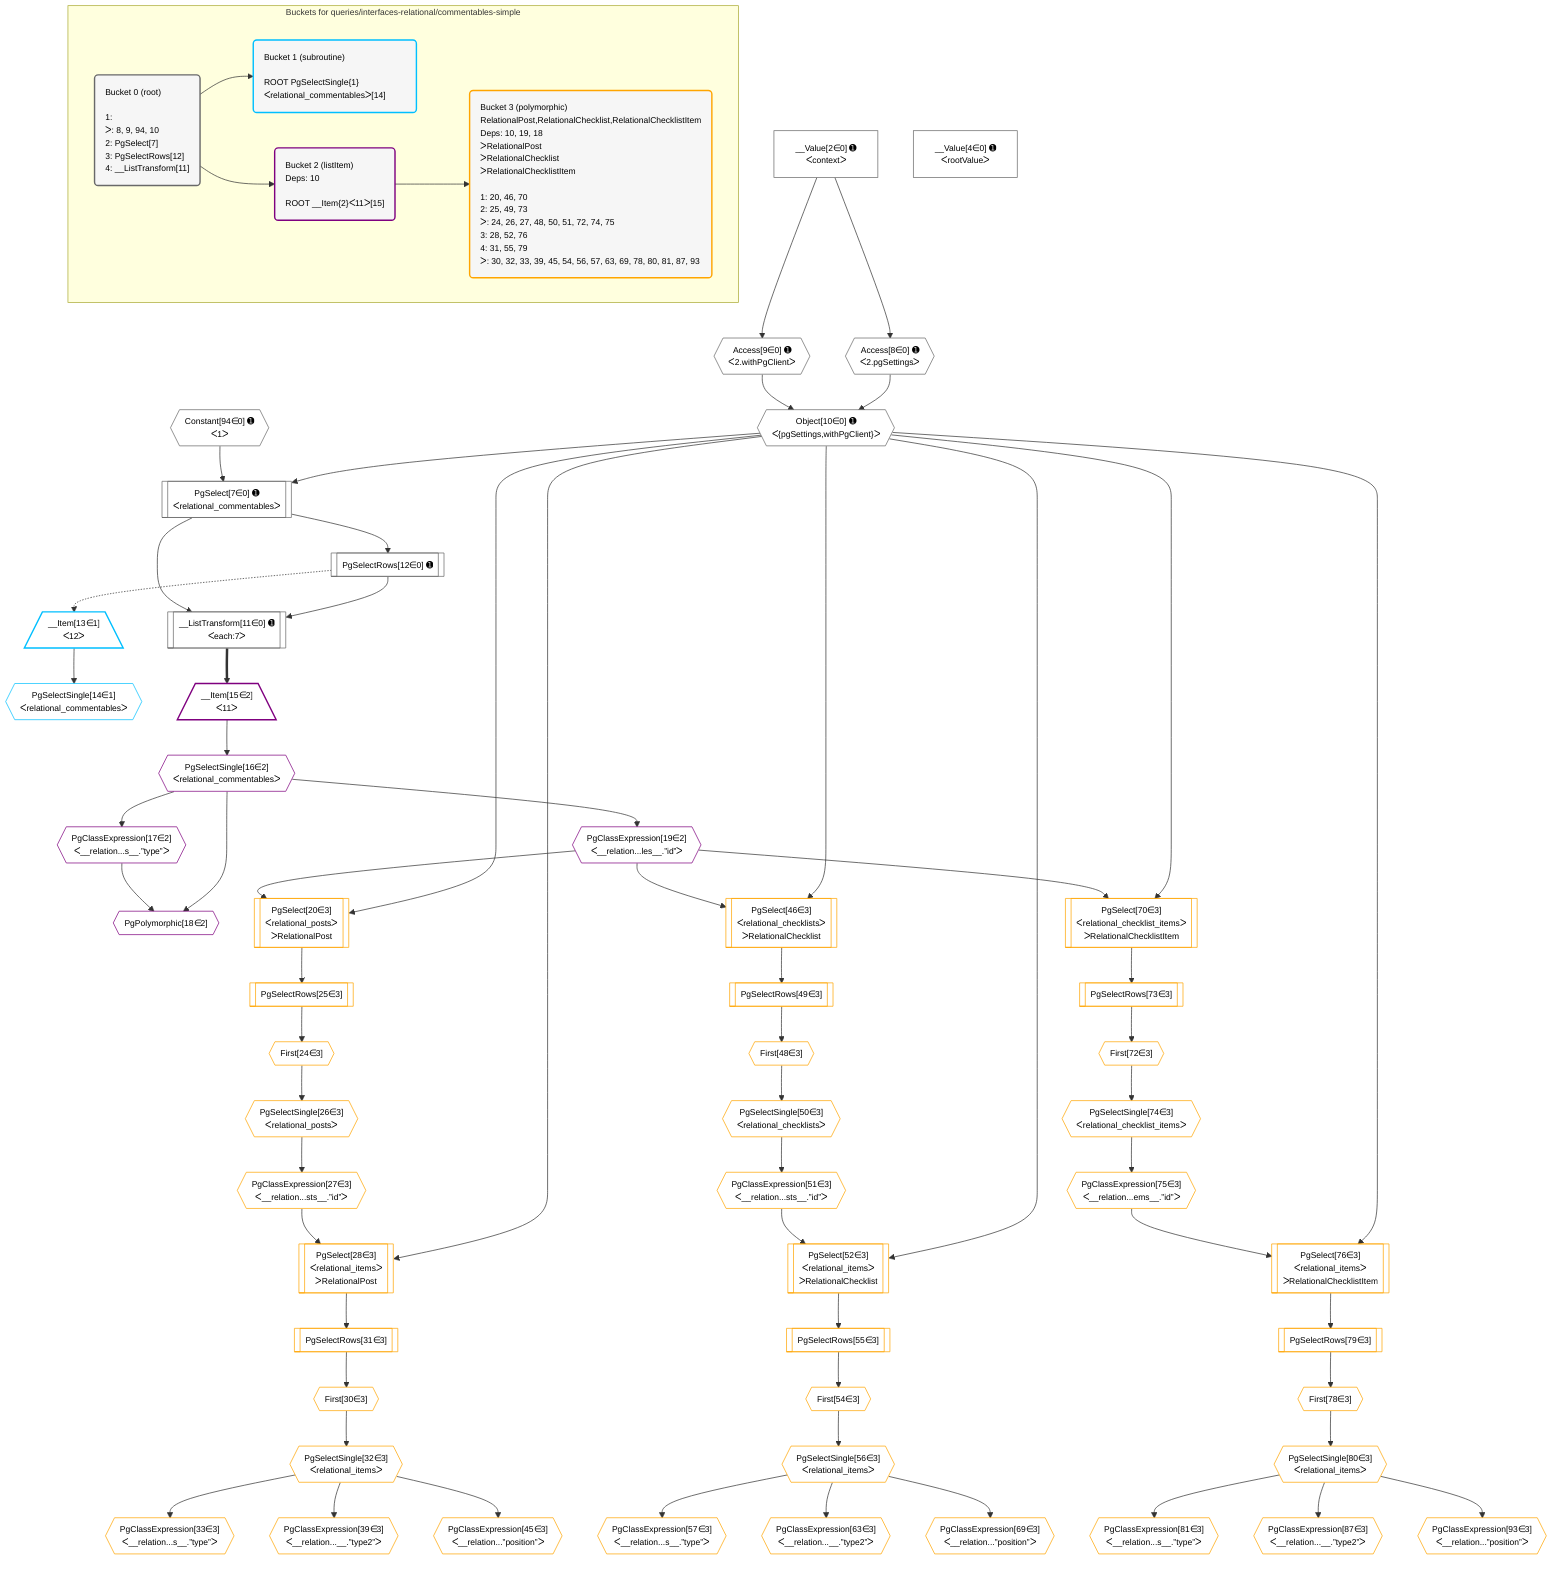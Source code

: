 %%{init: {'themeVariables': { 'fontSize': '12px'}}}%%
graph TD
    classDef path fill:#eee,stroke:#000,color:#000
    classDef plan fill:#fff,stroke-width:1px,color:#000
    classDef itemplan fill:#fff,stroke-width:2px,color:#000
    classDef unbatchedplan fill:#dff,stroke-width:1px,color:#000
    classDef sideeffectplan fill:#fcc,stroke-width:2px,color:#000
    classDef bucket fill:#f6f6f6,color:#000,stroke-width:2px,text-align:left


    %% plan dependencies
    PgSelect7[["PgSelect[7∈0] ➊<br />ᐸrelational_commentablesᐳ"]]:::plan
    Object10{{"Object[10∈0] ➊<br />ᐸ{pgSettings,withPgClient}ᐳ"}}:::plan
    Constant94{{"Constant[94∈0] ➊<br />ᐸ1ᐳ"}}:::plan
    Object10 & Constant94 --> PgSelect7
    Access8{{"Access[8∈0] ➊<br />ᐸ2.pgSettingsᐳ"}}:::plan
    Access9{{"Access[9∈0] ➊<br />ᐸ2.withPgClientᐳ"}}:::plan
    Access8 & Access9 --> Object10
    __ListTransform11[["__ListTransform[11∈0] ➊<br />ᐸeach:7ᐳ"]]:::plan
    PgSelectRows12[["PgSelectRows[12∈0] ➊"]]:::plan
    PgSelectRows12 & PgSelect7 --> __ListTransform11
    __Value2["__Value[2∈0] ➊<br />ᐸcontextᐳ"]:::plan
    __Value2 --> Access8
    __Value2 --> Access9
    PgSelect7 --> PgSelectRows12
    __Value4["__Value[4∈0] ➊<br />ᐸrootValueᐳ"]:::plan
    __Item13[/"__Item[13∈1]<br />ᐸ12ᐳ"\]:::itemplan
    PgSelectRows12 -.-> __Item13
    PgSelectSingle14{{"PgSelectSingle[14∈1]<br />ᐸrelational_commentablesᐳ"}}:::plan
    __Item13 --> PgSelectSingle14
    PgPolymorphic18{{"PgPolymorphic[18∈2]"}}:::plan
    PgSelectSingle16{{"PgSelectSingle[16∈2]<br />ᐸrelational_commentablesᐳ"}}:::plan
    PgClassExpression17{{"PgClassExpression[17∈2]<br />ᐸ__relation...s__.”type”ᐳ"}}:::plan
    PgSelectSingle16 & PgClassExpression17 --> PgPolymorphic18
    __Item15[/"__Item[15∈2]<br />ᐸ11ᐳ"\]:::itemplan
    __ListTransform11 ==> __Item15
    __Item15 --> PgSelectSingle16
    PgSelectSingle16 --> PgClassExpression17
    PgClassExpression19{{"PgClassExpression[19∈2]<br />ᐸ__relation...les__.”id”ᐳ"}}:::plan
    PgSelectSingle16 --> PgClassExpression19
    PgSelect20[["PgSelect[20∈3]<br />ᐸrelational_postsᐳ<br />ᐳRelationalPost"]]:::plan
    Object10 & PgClassExpression19 --> PgSelect20
    PgSelect28[["PgSelect[28∈3]<br />ᐸrelational_itemsᐳ<br />ᐳRelationalPost"]]:::plan
    PgClassExpression27{{"PgClassExpression[27∈3]<br />ᐸ__relation...sts__.”id”ᐳ"}}:::plan
    Object10 & PgClassExpression27 --> PgSelect28
    PgSelect46[["PgSelect[46∈3]<br />ᐸrelational_checklistsᐳ<br />ᐳRelationalChecklist"]]:::plan
    Object10 & PgClassExpression19 --> PgSelect46
    PgSelect52[["PgSelect[52∈3]<br />ᐸrelational_itemsᐳ<br />ᐳRelationalChecklist"]]:::plan
    PgClassExpression51{{"PgClassExpression[51∈3]<br />ᐸ__relation...sts__.”id”ᐳ"}}:::plan
    Object10 & PgClassExpression51 --> PgSelect52
    PgSelect70[["PgSelect[70∈3]<br />ᐸrelational_checklist_itemsᐳ<br />ᐳRelationalChecklistItem"]]:::plan
    Object10 & PgClassExpression19 --> PgSelect70
    PgSelect76[["PgSelect[76∈3]<br />ᐸrelational_itemsᐳ<br />ᐳRelationalChecklistItem"]]:::plan
    PgClassExpression75{{"PgClassExpression[75∈3]<br />ᐸ__relation...ems__.”id”ᐳ"}}:::plan
    Object10 & PgClassExpression75 --> PgSelect76
    First24{{"First[24∈3]"}}:::plan
    PgSelectRows25[["PgSelectRows[25∈3]"]]:::plan
    PgSelectRows25 --> First24
    PgSelect20 --> PgSelectRows25
    PgSelectSingle26{{"PgSelectSingle[26∈3]<br />ᐸrelational_postsᐳ"}}:::plan
    First24 --> PgSelectSingle26
    PgSelectSingle26 --> PgClassExpression27
    First30{{"First[30∈3]"}}:::plan
    PgSelectRows31[["PgSelectRows[31∈3]"]]:::plan
    PgSelectRows31 --> First30
    PgSelect28 --> PgSelectRows31
    PgSelectSingle32{{"PgSelectSingle[32∈3]<br />ᐸrelational_itemsᐳ"}}:::plan
    First30 --> PgSelectSingle32
    PgClassExpression33{{"PgClassExpression[33∈3]<br />ᐸ__relation...s__.”type”ᐳ"}}:::plan
    PgSelectSingle32 --> PgClassExpression33
    PgClassExpression39{{"PgClassExpression[39∈3]<br />ᐸ__relation...__.”type2”ᐳ"}}:::plan
    PgSelectSingle32 --> PgClassExpression39
    PgClassExpression45{{"PgClassExpression[45∈3]<br />ᐸ__relation...”position”ᐳ"}}:::plan
    PgSelectSingle32 --> PgClassExpression45
    First48{{"First[48∈3]"}}:::plan
    PgSelectRows49[["PgSelectRows[49∈3]"]]:::plan
    PgSelectRows49 --> First48
    PgSelect46 --> PgSelectRows49
    PgSelectSingle50{{"PgSelectSingle[50∈3]<br />ᐸrelational_checklistsᐳ"}}:::plan
    First48 --> PgSelectSingle50
    PgSelectSingle50 --> PgClassExpression51
    First54{{"First[54∈3]"}}:::plan
    PgSelectRows55[["PgSelectRows[55∈3]"]]:::plan
    PgSelectRows55 --> First54
    PgSelect52 --> PgSelectRows55
    PgSelectSingle56{{"PgSelectSingle[56∈3]<br />ᐸrelational_itemsᐳ"}}:::plan
    First54 --> PgSelectSingle56
    PgClassExpression57{{"PgClassExpression[57∈3]<br />ᐸ__relation...s__.”type”ᐳ"}}:::plan
    PgSelectSingle56 --> PgClassExpression57
    PgClassExpression63{{"PgClassExpression[63∈3]<br />ᐸ__relation...__.”type2”ᐳ"}}:::plan
    PgSelectSingle56 --> PgClassExpression63
    PgClassExpression69{{"PgClassExpression[69∈3]<br />ᐸ__relation...”position”ᐳ"}}:::plan
    PgSelectSingle56 --> PgClassExpression69
    First72{{"First[72∈3]"}}:::plan
    PgSelectRows73[["PgSelectRows[73∈3]"]]:::plan
    PgSelectRows73 --> First72
    PgSelect70 --> PgSelectRows73
    PgSelectSingle74{{"PgSelectSingle[74∈3]<br />ᐸrelational_checklist_itemsᐳ"}}:::plan
    First72 --> PgSelectSingle74
    PgSelectSingle74 --> PgClassExpression75
    First78{{"First[78∈3]"}}:::plan
    PgSelectRows79[["PgSelectRows[79∈3]"]]:::plan
    PgSelectRows79 --> First78
    PgSelect76 --> PgSelectRows79
    PgSelectSingle80{{"PgSelectSingle[80∈3]<br />ᐸrelational_itemsᐳ"}}:::plan
    First78 --> PgSelectSingle80
    PgClassExpression81{{"PgClassExpression[81∈3]<br />ᐸ__relation...s__.”type”ᐳ"}}:::plan
    PgSelectSingle80 --> PgClassExpression81
    PgClassExpression87{{"PgClassExpression[87∈3]<br />ᐸ__relation...__.”type2”ᐳ"}}:::plan
    PgSelectSingle80 --> PgClassExpression87
    PgClassExpression93{{"PgClassExpression[93∈3]<br />ᐸ__relation...”position”ᐳ"}}:::plan
    PgSelectSingle80 --> PgClassExpression93

    %% define steps

    subgraph "Buckets for queries/interfaces-relational/commentables-simple"
    Bucket0("Bucket 0 (root)<br /><br />1: <br />ᐳ: 8, 9, 94, 10<br />2: PgSelect[7]<br />3: PgSelectRows[12]<br />4: __ListTransform[11]"):::bucket
    classDef bucket0 stroke:#696969
    class Bucket0,__Value2,__Value4,PgSelect7,Access8,Access9,Object10,__ListTransform11,PgSelectRows12,Constant94 bucket0
    Bucket1("Bucket 1 (subroutine)<br /><br />ROOT PgSelectSingle{1}ᐸrelational_commentablesᐳ[14]"):::bucket
    classDef bucket1 stroke:#00bfff
    class Bucket1,__Item13,PgSelectSingle14 bucket1
    Bucket2("Bucket 2 (listItem)<br />Deps: 10<br /><br />ROOT __Item{2}ᐸ11ᐳ[15]"):::bucket
    classDef bucket2 stroke:#7f007f
    class Bucket2,__Item15,PgSelectSingle16,PgClassExpression17,PgPolymorphic18,PgClassExpression19 bucket2
    Bucket3("Bucket 3 (polymorphic)<br />RelationalPost,RelationalChecklist,RelationalChecklistItem<br />Deps: 10, 19, 18<br />ᐳRelationalPost<br />ᐳRelationalChecklist<br />ᐳRelationalChecklistItem<br /><br />1: 20, 46, 70<br />2: 25, 49, 73<br />ᐳ: 24, 26, 27, 48, 50, 51, 72, 74, 75<br />3: 28, 52, 76<br />4: 31, 55, 79<br />ᐳ: 30, 32, 33, 39, 45, 54, 56, 57, 63, 69, 78, 80, 81, 87, 93"):::bucket
    classDef bucket3 stroke:#ffa500
    class Bucket3,PgSelect20,First24,PgSelectRows25,PgSelectSingle26,PgClassExpression27,PgSelect28,First30,PgSelectRows31,PgSelectSingle32,PgClassExpression33,PgClassExpression39,PgClassExpression45,PgSelect46,First48,PgSelectRows49,PgSelectSingle50,PgClassExpression51,PgSelect52,First54,PgSelectRows55,PgSelectSingle56,PgClassExpression57,PgClassExpression63,PgClassExpression69,PgSelect70,First72,PgSelectRows73,PgSelectSingle74,PgClassExpression75,PgSelect76,First78,PgSelectRows79,PgSelectSingle80,PgClassExpression81,PgClassExpression87,PgClassExpression93 bucket3
    Bucket0 --> Bucket1 & Bucket2
    Bucket2 --> Bucket3
    end